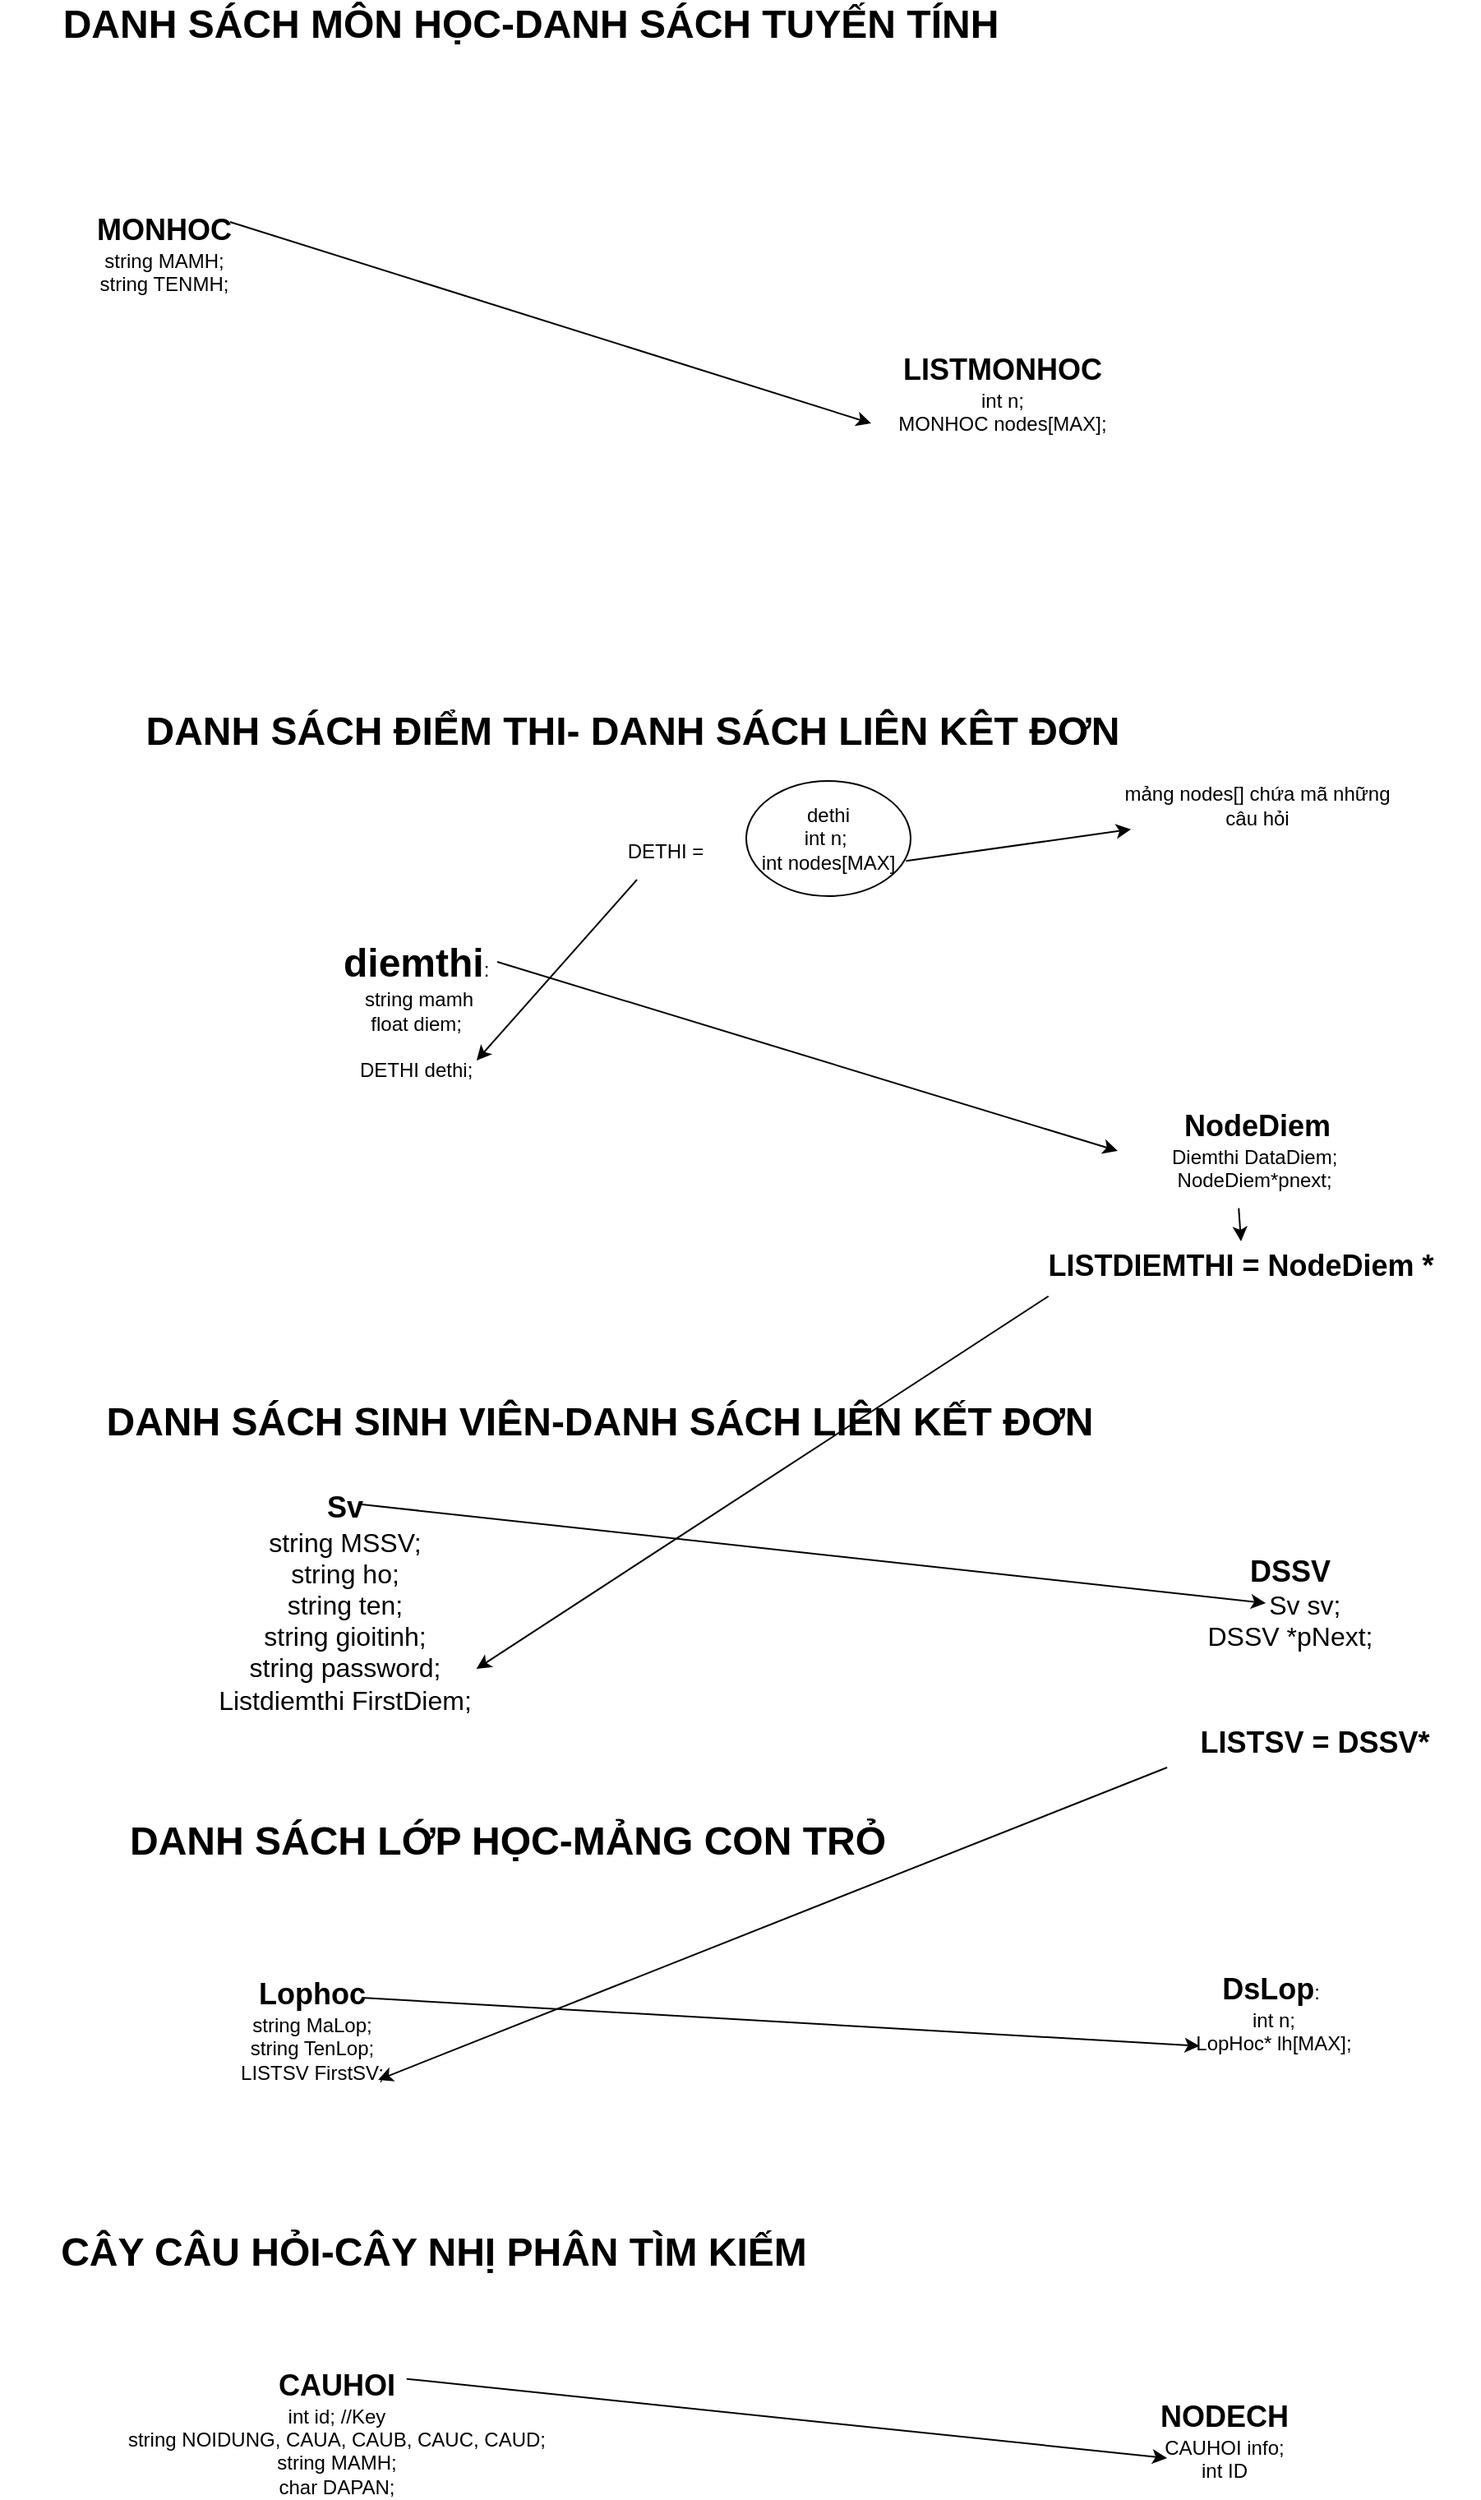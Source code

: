 <mxfile version="14.6.9" type="device"><diagram id="JM3v-vGAqyJiR9Yvx1I8" name="Page-1"><mxGraphModel dx="1865" dy="1717" grid="1" gridSize="10" guides="1" tooltips="1" connect="1" arrows="1" fold="1" page="1" pageScale="1" pageWidth="827" pageHeight="1169" math="0" shadow="0"><root><mxCell id="0"/><mxCell id="1" parent="0"/><mxCell id="YsaZ5xdpPoMOUcC8NvnV-1" value="dethi&lt;br&gt;int n;&amp;nbsp;&lt;br&gt;int nodes[MAX]" style="ellipse;whiteSpace=wrap;html=1;" vertex="1" parent="1"><mxGeometry x="364" y="60" width="100" height="70" as="geometry"/></mxCell><mxCell id="YsaZ5xdpPoMOUcC8NvnV-2" value="DETHI =" style="text;html=1;strokeColor=none;fillColor=none;align=center;verticalAlign=middle;whiteSpace=wrap;rounded=0;" vertex="1" parent="1"><mxGeometry x="280" y="85" width="70" height="35" as="geometry"/></mxCell><mxCell id="YsaZ5xdpPoMOUcC8NvnV-4" value="" style="endArrow=classic;html=1;entryX=0.684;entryY=1;entryDx=0;entryDy=0;entryPerimeter=0;exitX=0.25;exitY=1;exitDx=0;exitDy=0;" edge="1" parent="1" source="YsaZ5xdpPoMOUcC8NvnV-2" target="YsaZ5xdpPoMOUcC8NvnV-5"><mxGeometry width="50" height="50" relative="1" as="geometry"><mxPoint x="370" y="240" as="sourcePoint"/><mxPoint x="390" y="240" as="targetPoint"/></mxGeometry></mxCell><mxCell id="YsaZ5xdpPoMOUcC8NvnV-5" value="&lt;b&gt;&lt;font style=&quot;font-size: 24px&quot;&gt;diemthi&lt;/font&gt;&lt;/b&gt;:&amp;nbsp;&lt;br&gt;string mamh&lt;br&gt;float diem;&amp;nbsp;&lt;br&gt;&lt;br&gt;DETHI dethi;&amp;nbsp;" style="text;html=1;strokeColor=none;fillColor=none;align=center;verticalAlign=middle;whiteSpace=wrap;rounded=0;" vertex="1" parent="1"><mxGeometry x="70" y="170" width="190" height="60" as="geometry"/></mxCell><mxCell id="YsaZ5xdpPoMOUcC8NvnV-6" value="mảng nodes[] chứa mã những câu hỏi" style="text;html=1;strokeColor=none;fillColor=none;align=center;verticalAlign=middle;whiteSpace=wrap;rounded=0;" vertex="1" parent="1"><mxGeometry x="590" y="65" width="170" height="20" as="geometry"/></mxCell><mxCell id="YsaZ5xdpPoMOUcC8NvnV-7" value="" style="endArrow=classic;html=1;entryX=0.047;entryY=1.22;entryDx=0;entryDy=0;entryPerimeter=0;exitX=0.972;exitY=0.694;exitDx=0;exitDy=0;exitPerimeter=0;" edge="1" parent="1" source="YsaZ5xdpPoMOUcC8NvnV-1" target="YsaZ5xdpPoMOUcC8NvnV-6"><mxGeometry width="50" height="50" relative="1" as="geometry"><mxPoint x="570" y="200" as="sourcePoint"/><mxPoint x="620" y="150" as="targetPoint"/></mxGeometry></mxCell><mxCell id="YsaZ5xdpPoMOUcC8NvnV-8" value="&lt;font style=&quot;font-size: 18px&quot;&gt;&lt;b&gt;NodeDiem&lt;br&gt;&lt;/b&gt;&lt;/font&gt;Diemthi DataDiem;&amp;nbsp;&lt;br&gt;NodeDiem*pnext;&amp;nbsp;" style="text;html=1;strokeColor=none;fillColor=none;align=center;verticalAlign=middle;whiteSpace=wrap;rounded=0;" vertex="1" parent="1"><mxGeometry x="590" y="250" width="170" height="70" as="geometry"/></mxCell><mxCell id="YsaZ5xdpPoMOUcC8NvnV-9" value="" style="endArrow=classic;html=1;entryX=0;entryY=0.5;entryDx=0;entryDy=0;exitX=0.75;exitY=0;exitDx=0;exitDy=0;" edge="1" parent="1" source="YsaZ5xdpPoMOUcC8NvnV-5" target="YsaZ5xdpPoMOUcC8NvnV-8"><mxGeometry width="50" height="50" relative="1" as="geometry"><mxPoint x="390" y="380" as="sourcePoint"/><mxPoint x="440" y="330" as="targetPoint"/></mxGeometry></mxCell><mxCell id="YsaZ5xdpPoMOUcC8NvnV-10" value="&lt;b&gt;&lt;font style=&quot;font-size: 18px&quot;&gt;LISTDIEMTHI = NodeDiem *&lt;/font&gt;&lt;/b&gt;" style="text;html=1;strokeColor=none;fillColor=none;align=center;verticalAlign=middle;whiteSpace=wrap;rounded=0;" vertex="1" parent="1"><mxGeometry x="520" y="340" width="290" height="30" as="geometry"/></mxCell><mxCell id="YsaZ5xdpPoMOUcC8NvnV-11" value="" style="endArrow=classic;html=1;entryX=0.5;entryY=0;entryDx=0;entryDy=0;exitX=0.433;exitY=0.997;exitDx=0;exitDy=0;exitPerimeter=0;" edge="1" parent="1" source="YsaZ5xdpPoMOUcC8NvnV-8" target="YsaZ5xdpPoMOUcC8NvnV-10"><mxGeometry width="50" height="50" relative="1" as="geometry"><mxPoint x="580" y="340" as="sourcePoint"/><mxPoint x="630" y="290" as="targetPoint"/></mxGeometry></mxCell><mxCell id="YsaZ5xdpPoMOUcC8NvnV-12" value="&lt;font style=&quot;font-size: 24px&quot;&gt;&lt;b&gt;DANH SÁCH ĐIỂM THI- DANH SÁCH LIÊN KÊT ĐƠN&lt;/b&gt;&lt;/font&gt;" style="text;html=1;strokeColor=none;fillColor=none;align=center;verticalAlign=middle;whiteSpace=wrap;rounded=0;" vertex="1" parent="1"><mxGeometry x="-40" y="20" width="670" height="20" as="geometry"/></mxCell><mxCell id="YsaZ5xdpPoMOUcC8NvnV-13" value="&lt;font style=&quot;font-size: 18px&quot;&gt;&lt;b&gt;Sv&lt;/b&gt;&lt;br&gt;&lt;/font&gt;&lt;div&gt;&lt;font size=&quot;3&quot;&gt;string MSSV;&lt;/font&gt;&lt;/div&gt;&lt;div&gt;&lt;font size=&quot;3&quot;&gt;&lt;span&gt;&#9;&lt;/span&gt;string ho;&lt;/font&gt;&lt;/div&gt;&lt;div&gt;&lt;font size=&quot;3&quot;&gt;&lt;span&gt;&#9;&lt;/span&gt;string ten;&lt;/font&gt;&lt;/div&gt;&lt;div&gt;&lt;font size=&quot;3&quot;&gt;&lt;span&gt;&#9;&lt;/span&gt;string gioitinh;&lt;/font&gt;&lt;/div&gt;&lt;div&gt;&lt;font size=&quot;3&quot;&gt;&lt;span&gt;&#9;&lt;/span&gt;string password;&lt;/font&gt;&lt;/div&gt;&lt;div&gt;&lt;font size=&quot;3&quot;&gt;&lt;span&gt;&#9;&lt;/span&gt;Listdiemthi FirstDiem;&lt;/font&gt;&lt;/div&gt;" style="text;html=1;strokeColor=none;fillColor=none;align=center;verticalAlign=middle;whiteSpace=wrap;rounded=0;" vertex="1" parent="1"><mxGeometry x="40" y="460" width="160" height="200" as="geometry"/></mxCell><mxCell id="YsaZ5xdpPoMOUcC8NvnV-14" value="" style="endArrow=classic;html=1;entryX=0.999;entryY=0.7;entryDx=0;entryDy=0;entryPerimeter=0;exitX=0.096;exitY=1.113;exitDx=0;exitDy=0;exitPerimeter=0;" edge="1" parent="1" source="YsaZ5xdpPoMOUcC8NvnV-10" target="YsaZ5xdpPoMOUcC8NvnV-13"><mxGeometry width="50" height="50" relative="1" as="geometry"><mxPoint x="470" y="470" as="sourcePoint"/><mxPoint x="520" y="420" as="targetPoint"/></mxGeometry></mxCell><mxCell id="YsaZ5xdpPoMOUcC8NvnV-15" value="&lt;font style=&quot;font-size: 18px&quot;&gt;&lt;b&gt;DSSV&lt;/b&gt;&lt;br&gt;&lt;/font&gt;&lt;div&gt;&lt;font size=&quot;3&quot;&gt;&amp;nbsp; &amp;nbsp; Sv sv;&lt;/font&gt;&lt;/div&gt;&lt;div&gt;&lt;font size=&quot;3&quot;&gt;&lt;span&gt;&#9;&lt;/span&gt;DSSV *pNext;&lt;/font&gt;&lt;/div&gt;" style="text;html=1;strokeColor=none;fillColor=none;align=center;verticalAlign=middle;whiteSpace=wrap;rounded=0;" vertex="1" parent="1"><mxGeometry x="630" y="537.5" width="130" height="45" as="geometry"/></mxCell><mxCell id="YsaZ5xdpPoMOUcC8NvnV-16" value="" style="endArrow=classic;html=1;exitX=0.563;exitY=0.2;exitDx=0;exitDy=0;entryX=0.385;entryY=0.5;entryDx=0;entryDy=0;entryPerimeter=0;exitPerimeter=0;" edge="1" parent="1" source="YsaZ5xdpPoMOUcC8NvnV-13" target="YsaZ5xdpPoMOUcC8NvnV-15"><mxGeometry width="50" height="50" relative="1" as="geometry"><mxPoint x="470" y="550" as="sourcePoint"/><mxPoint x="520" y="500" as="targetPoint"/></mxGeometry></mxCell><mxCell id="YsaZ5xdpPoMOUcC8NvnV-17" value="&lt;font style=&quot;font-size: 24px&quot;&gt;&lt;b&gt;DANH SÁCH SINH VIÊN-DANH SÁCH LIÊN KẾT ĐƠN&lt;/b&gt;&lt;/font&gt;" style="text;html=1;strokeColor=none;fillColor=none;align=center;verticalAlign=middle;whiteSpace=wrap;rounded=0;" vertex="1" parent="1"><mxGeometry x="-50" y="440" width="650" height="20" as="geometry"/></mxCell><mxCell id="YsaZ5xdpPoMOUcC8NvnV-18" value="&lt;font style=&quot;font-size: 18px&quot;&gt;&lt;b&gt;LISTSV = DSSV*&lt;/b&gt;&lt;/font&gt;" style="text;html=1;strokeColor=none;fillColor=none;align=center;verticalAlign=middle;whiteSpace=wrap;rounded=0;" vertex="1" parent="1"><mxGeometry x="620" y="630" width="180" height="30" as="geometry"/></mxCell><mxCell id="YsaZ5xdpPoMOUcC8NvnV-19" value="&lt;font style=&quot;font-size: 18px&quot;&gt;&lt;b&gt;Lophoc&lt;br&gt;&lt;/b&gt;&lt;/font&gt;&lt;div&gt;string MaLop;&lt;/div&gt;&lt;div&gt;&lt;span&gt;&#9;&lt;/span&gt;string TenLop;&lt;/div&gt;&lt;div&gt;&lt;span&gt;&#9;&lt;/span&gt;LISTSV FirstSV;&lt;/div&gt;" style="text;html=1;strokeColor=none;fillColor=none;align=center;verticalAlign=middle;whiteSpace=wrap;rounded=0;" vertex="1" parent="1"><mxGeometry x="30" y="780" width="140" height="80" as="geometry"/></mxCell><mxCell id="YsaZ5xdpPoMOUcC8NvnV-20" value="" style="endArrow=classic;html=1;entryX=0.786;entryY=0.875;entryDx=0;entryDy=0;entryPerimeter=0;exitX=0;exitY=1;exitDx=0;exitDy=0;" edge="1" parent="1" source="YsaZ5xdpPoMOUcC8NvnV-18" target="YsaZ5xdpPoMOUcC8NvnV-19"><mxGeometry width="50" height="50" relative="1" as="geometry"><mxPoint x="440" y="720" as="sourcePoint"/><mxPoint x="490" y="670" as="targetPoint"/></mxGeometry></mxCell><mxCell id="YsaZ5xdpPoMOUcC8NvnV-21" value="&lt;div&gt;&lt;font style=&quot;font-size: 18px&quot;&gt;&lt;b&gt;DsLop&lt;/b&gt;&lt;/font&gt;:&amp;nbsp;&lt;/div&gt;&lt;div&gt;&lt;span&gt;int n;&lt;/span&gt;&lt;/div&gt;&lt;div&gt;&lt;span&gt;&#9;&lt;/span&gt;LopHoc* lh[MAX];&lt;/div&gt;" style="text;html=1;strokeColor=none;fillColor=none;align=center;verticalAlign=middle;whiteSpace=wrap;rounded=0;" vertex="1" parent="1"><mxGeometry x="620" y="790" width="130" height="40" as="geometry"/></mxCell><mxCell id="YsaZ5xdpPoMOUcC8NvnV-22" value="" style="endArrow=classic;html=1;entryX=0.152;entryY=0.985;entryDx=0;entryDy=0;entryPerimeter=0;exitX=0.714;exitY=0.25;exitDx=0;exitDy=0;exitPerimeter=0;" edge="1" parent="1" source="YsaZ5xdpPoMOUcC8NvnV-19" target="YsaZ5xdpPoMOUcC8NvnV-21"><mxGeometry width="50" height="50" relative="1" as="geometry"><mxPoint x="400" y="830" as="sourcePoint"/><mxPoint x="450" y="780" as="targetPoint"/></mxGeometry></mxCell><mxCell id="YsaZ5xdpPoMOUcC8NvnV-23" value="&lt;font style=&quot;font-size: 24px&quot;&gt;&lt;b&gt;DANH SÁCH LỚP HỌC-MẢNG CON TRỎ&lt;/b&gt;&lt;/font&gt;" style="text;html=1;strokeColor=none;fillColor=none;align=center;verticalAlign=middle;whiteSpace=wrap;rounded=0;" vertex="1" parent="1"><mxGeometry x="-90" y="700" width="618" height="10" as="geometry"/></mxCell><mxCell id="YsaZ5xdpPoMOUcC8NvnV-24" value="&lt;div&gt;&lt;font style=&quot;font-size: 18px&quot;&gt;&lt;b&gt;CAUHOI&lt;/b&gt;&lt;/font&gt;&lt;/div&gt;&lt;div&gt;int id; //Key&lt;/div&gt;&lt;div&gt;&lt;span&gt;&#9;&lt;/span&gt;string NOIDUNG, CAUA, CAUB, CAUC, CAUD;&lt;/div&gt;&lt;div&gt;&lt;span&gt;&#9;&lt;/span&gt;string MAMH;&lt;/div&gt;&lt;div&gt;&lt;span&gt;&#9;&lt;/span&gt;char DAPAN;&lt;/div&gt;" style="text;html=1;strokeColor=none;fillColor=none;align=center;verticalAlign=middle;whiteSpace=wrap;rounded=0;" vertex="1" parent="1"><mxGeometry x="-20" y="1030" width="270" height="70" as="geometry"/></mxCell><mxCell id="YsaZ5xdpPoMOUcC8NvnV-26" value="&lt;font style=&quot;font-size: 18px&quot;&gt;&lt;b&gt;NODECH&lt;/b&gt;&lt;/font&gt;&lt;br&gt;&lt;div&gt;CAUHOI info;&lt;/div&gt;&lt;div&gt;&lt;span&gt;&#9;&lt;/span&gt;int ID&lt;/div&gt;" style="text;html=1;strokeColor=none;fillColor=none;align=center;verticalAlign=middle;whiteSpace=wrap;rounded=0;" vertex="1" parent="1"><mxGeometry x="590" y="1040" width="130" height="60" as="geometry"/></mxCell><mxCell id="YsaZ5xdpPoMOUcC8NvnV-28" value="&lt;font style=&quot;font-size: 24px&quot;&gt;&lt;b&gt;CÂY CÂU HỎI-CÂY NHỊ PHÂN TÌM KIẾM&lt;/b&gt;&lt;/font&gt;" style="text;html=1;strokeColor=none;fillColor=none;align=center;verticalAlign=middle;whiteSpace=wrap;rounded=0;" vertex="1" parent="1"><mxGeometry x="-66" y="950" width="480" height="10" as="geometry"/></mxCell><mxCell id="YsaZ5xdpPoMOUcC8NvnV-29" value="" style="endArrow=classic;html=1;entryX=0.231;entryY=0.667;entryDx=0;entryDy=0;entryPerimeter=0;exitX=0.657;exitY=0.026;exitDx=0;exitDy=0;exitPerimeter=0;" edge="1" parent="1" source="YsaZ5xdpPoMOUcC8NvnV-24" target="YsaZ5xdpPoMOUcC8NvnV-26"><mxGeometry width="50" height="50" relative="1" as="geometry"><mxPoint x="310" y="1070" as="sourcePoint"/><mxPoint x="360" y="1020" as="targetPoint"/></mxGeometry></mxCell><mxCell id="YsaZ5xdpPoMOUcC8NvnV-30" value="&lt;font style=&quot;font-size: 18px&quot;&gt;&lt;b&gt;MONHOC&lt;/b&gt;&lt;/font&gt;&lt;br&gt;&lt;div&gt;string MAMH;&lt;/div&gt;&lt;div&gt;&lt;span&gt;&#9;&lt;/span&gt;string TENMH;&lt;/div&gt;" style="text;html=1;strokeColor=none;fillColor=none;align=center;verticalAlign=middle;whiteSpace=wrap;rounded=0;" vertex="1" parent="1"><mxGeometry x="-50" y="-290" width="120" height="60" as="geometry"/></mxCell><mxCell id="YsaZ5xdpPoMOUcC8NvnV-31" value="&lt;b&gt;&lt;font style=&quot;font-size: 18px&quot;&gt;LISTMONHOC&lt;/font&gt;&lt;/b&gt;&lt;br&gt;&lt;div&gt;int n;&lt;/div&gt;&lt;div&gt;&lt;span&gt;&#9;&lt;/span&gt;MONHOC nodes[MAX];&lt;/div&gt;" style="text;html=1;strokeColor=none;fillColor=none;align=center;verticalAlign=middle;whiteSpace=wrap;rounded=0;" vertex="1" parent="1"><mxGeometry x="440" y="-210" width="160" height="70" as="geometry"/></mxCell><mxCell id="YsaZ5xdpPoMOUcC8NvnV-32" value="" style="endArrow=classic;html=1;entryX=0;entryY=0.75;entryDx=0;entryDy=0;exitX=0.833;exitY=0.167;exitDx=0;exitDy=0;exitPerimeter=0;" edge="1" parent="1" source="YsaZ5xdpPoMOUcC8NvnV-30" target="YsaZ5xdpPoMOUcC8NvnV-31"><mxGeometry width="50" height="50" relative="1" as="geometry"><mxPoint x="420" y="140" as="sourcePoint"/><mxPoint x="470" y="90" as="targetPoint"/></mxGeometry></mxCell><mxCell id="YsaZ5xdpPoMOUcC8NvnV-33" value="&lt;font style=&quot;font-size: 24px&quot;&gt;&lt;b&gt;DANH SÁCH MÔN HỌC-DANH SÁCH TUYẾN TÍNH&lt;/b&gt;&lt;/font&gt;" style="text;html=1;strokeColor=none;fillColor=none;align=center;verticalAlign=middle;whiteSpace=wrap;rounded=0;" vertex="1" parent="1"><mxGeometry x="-62" y="-410" width="590" height="20" as="geometry"/></mxCell></root></mxGraphModel></diagram></mxfile>